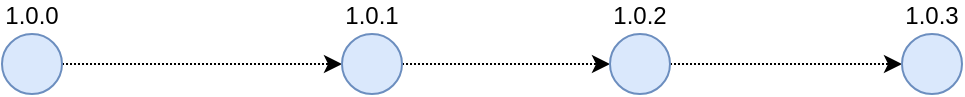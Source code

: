 <mxfile version="15.5.5" type="github">
  <diagram id="uaJvhlREqcv1KZP51Zca" name="第 1 页">
    <mxGraphModel dx="836" dy="454" grid="1" gridSize="10" guides="1" tooltips="1" connect="1" arrows="1" fold="1" page="1" pageScale="1" pageWidth="827" pageHeight="1169" math="0" shadow="0">
      <root>
        <mxCell id="0" />
        <mxCell id="1" parent="0" />
        <mxCell id="PTvycfUt1t7GY3xs-Z38-3" value="" style="edgeStyle=orthogonalEdgeStyle;rounded=0;orthogonalLoop=1;jettySize=auto;html=1;dashed=1;dashPattern=1 1;" edge="1" parent="1" source="PTvycfUt1t7GY3xs-Z38-1" target="PTvycfUt1t7GY3xs-Z38-2">
          <mxGeometry relative="1" as="geometry" />
        </mxCell>
        <mxCell id="PTvycfUt1t7GY3xs-Z38-1" value="1.0.0" style="ellipse;whiteSpace=wrap;html=1;aspect=fixed;labelPosition=center;verticalLabelPosition=top;align=center;verticalAlign=bottom;labelBackgroundColor=none;fillColor=#dae8fc;strokeColor=#6c8ebf;" vertex="1" parent="1">
          <mxGeometry x="80" y="470" width="30" height="30" as="geometry" />
        </mxCell>
        <mxCell id="PTvycfUt1t7GY3xs-Z38-5" value="" style="edgeStyle=orthogonalEdgeStyle;rounded=0;orthogonalLoop=1;jettySize=auto;html=1;dashed=1;dashPattern=1 1;" edge="1" parent="1" source="PTvycfUt1t7GY3xs-Z38-2" target="PTvycfUt1t7GY3xs-Z38-4">
          <mxGeometry relative="1" as="geometry" />
        </mxCell>
        <mxCell id="PTvycfUt1t7GY3xs-Z38-2" value="1.0.1" style="ellipse;whiteSpace=wrap;html=1;aspect=fixed;labelPosition=center;verticalLabelPosition=top;align=center;verticalAlign=bottom;labelBackgroundColor=none;fillColor=#dae8fc;strokeColor=#6c8ebf;" vertex="1" parent="1">
          <mxGeometry x="250" y="470" width="30" height="30" as="geometry" />
        </mxCell>
        <mxCell id="PTvycfUt1t7GY3xs-Z38-7" value="" style="edgeStyle=orthogonalEdgeStyle;rounded=0;orthogonalLoop=1;jettySize=auto;html=1;dashed=1;dashPattern=1 1;" edge="1" parent="1" source="PTvycfUt1t7GY3xs-Z38-4" target="PTvycfUt1t7GY3xs-Z38-6">
          <mxGeometry relative="1" as="geometry" />
        </mxCell>
        <mxCell id="PTvycfUt1t7GY3xs-Z38-4" value="1.0.2" style="ellipse;whiteSpace=wrap;html=1;aspect=fixed;labelPosition=center;verticalLabelPosition=top;align=center;verticalAlign=bottom;labelBackgroundColor=none;fillColor=#dae8fc;strokeColor=#6c8ebf;" vertex="1" parent="1">
          <mxGeometry x="384" y="470" width="30" height="30" as="geometry" />
        </mxCell>
        <mxCell id="PTvycfUt1t7GY3xs-Z38-6" value="1.0.3" style="ellipse;whiteSpace=wrap;html=1;aspect=fixed;labelPosition=center;verticalLabelPosition=top;align=center;verticalAlign=bottom;labelBackgroundColor=none;fillColor=#dae8fc;strokeColor=#6c8ebf;" vertex="1" parent="1">
          <mxGeometry x="530" y="470" width="30" height="30" as="geometry" />
        </mxCell>
      </root>
    </mxGraphModel>
  </diagram>
</mxfile>
